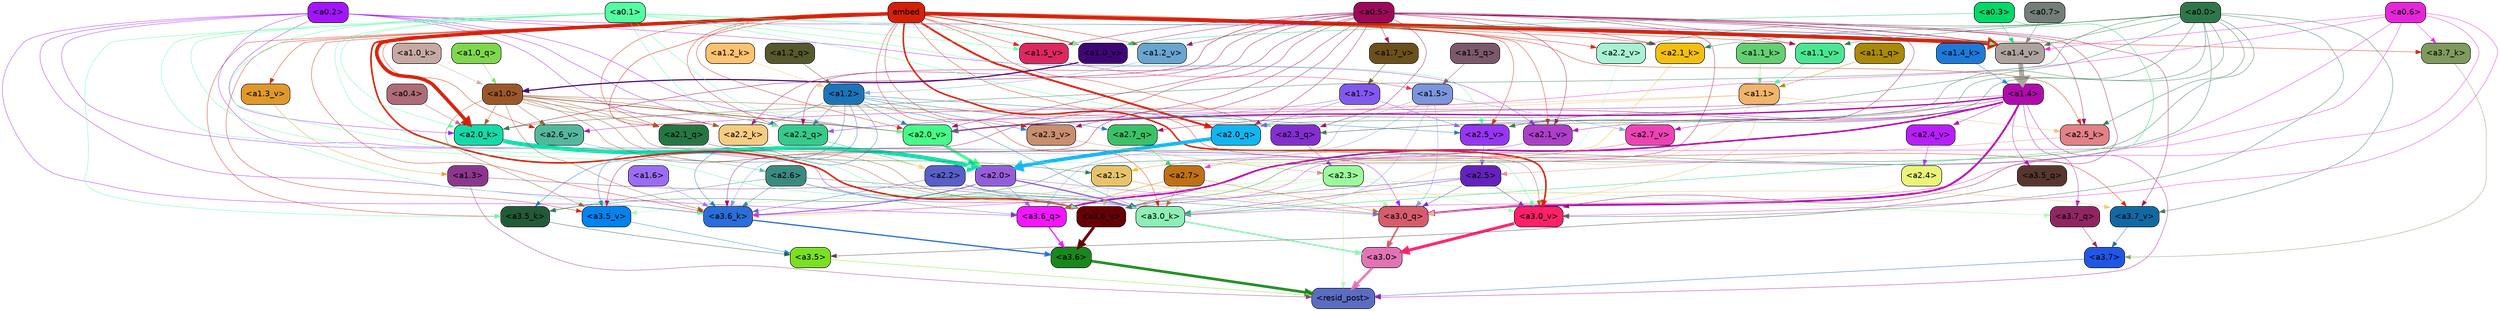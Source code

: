strict digraph "" {
	graph [bgcolor=transparent,
		layout=dot,
		overlap=false,
		splines=true
	];
	"<a3.7>"	[color=black,
		fillcolor="#2156e5",
		fontname=Helvetica,
		shape=box,
		style="filled, rounded"];
	"<resid_post>"	[color=black,
		fillcolor="#5a6dc3",
		fontname=Helvetica,
		shape=box,
		style="filled, rounded"];
	"<a3.7>" -> "<resid_post>"	[color="#2156e5",
		penwidth=0.6239100098609924];
	"<a3.6>"	[color=black,
		fillcolor="#18871c",
		fontname=Helvetica,
		shape=box,
		style="filled, rounded"];
	"<a3.6>" -> "<resid_post>"	[color="#18871c",
		penwidth=4.569062113761902];
	"<a3.5>"	[color=black,
		fillcolor="#7ae021",
		fontname=Helvetica,
		shape=box,
		style="filled, rounded"];
	"<a3.5>" -> "<resid_post>"	[color="#7ae021",
		penwidth=0.6];
	"<a3.0>"	[color=black,
		fillcolor="#e273b5",
		fontname=Helvetica,
		shape=box,
		style="filled, rounded"];
	"<a3.0>" -> "<resid_post>"	[color="#e273b5",
		penwidth=4.283544182777405];
	"<a2.3>"	[color=black,
		fillcolor="#9cfc9b",
		fontname=Helvetica,
		shape=box,
		style="filled, rounded"];
	"<a2.3>" -> "<resid_post>"	[color="#9cfc9b",
		penwidth=0.6];
	"<a3.7_q>"	[color=black,
		fillcolor="#902661",
		fontname=Helvetica,
		shape=box,
		style="filled, rounded"];
	"<a2.3>" -> "<a3.7_q>"	[color="#9cfc9b",
		penwidth=0.6];
	"<a3.6_q>"	[color=black,
		fillcolor="#f316ff",
		fontname=Helvetica,
		shape=box,
		style="filled, rounded"];
	"<a2.3>" -> "<a3.6_q>"	[color="#9cfc9b",
		penwidth=0.6];
	"<a3.0_q>"	[color=black,
		fillcolor="#d75c6b",
		fontname=Helvetica,
		shape=box,
		style="filled, rounded"];
	"<a2.3>" -> "<a3.0_q>"	[color="#9cfc9b",
		penwidth=0.6];
	"<a3.0_k>"	[color=black,
		fillcolor="#8cefb5",
		fontname=Helvetica,
		shape=box,
		style="filled, rounded"];
	"<a2.3>" -> "<a3.0_k>"	[color="#9cfc9b",
		penwidth=0.6];
	"<a3.6_v>"	[color=black,
		fillcolor="#650105",
		fontname=Helvetica,
		shape=box,
		style="filled, rounded"];
	"<a2.3>" -> "<a3.6_v>"	[color="#9cfc9b",
		penwidth=0.6];
	"<a3.5_v>"	[color=black,
		fillcolor="#0083ee",
		fontname=Helvetica,
		shape=box,
		style="filled, rounded"];
	"<a2.3>" -> "<a3.5_v>"	[color="#9cfc9b",
		penwidth=0.6];
	"<a3.0_v>"	[color=black,
		fillcolor="#ff2166",
		fontname=Helvetica,
		shape=box,
		style="filled, rounded"];
	"<a2.3>" -> "<a3.0_v>"	[color="#9cfc9b",
		penwidth=0.6];
	"<a1.4>"	[color=black,
		fillcolor="#b00bac",
		fontname=Helvetica,
		shape=box,
		style="filled, rounded"];
	"<a1.4>" -> "<resid_post>"	[color="#b00bac",
		penwidth=0.6];
	"<a1.4>" -> "<a3.7_q>"	[color="#b00bac",
		penwidth=0.6];
	"<a1.4>" -> "<a3.6_q>"	[color="#b00bac",
		penwidth=2.7934007048606873];
	"<a3.5_q>"	[color=black,
		fillcolor="#57362f",
		fontname=Helvetica,
		shape=box,
		style="filled, rounded"];
	"<a1.4>" -> "<a3.5_q>"	[color="#b00bac",
		penwidth=0.6];
	"<a1.4>" -> "<a3.0_q>"	[color="#b00bac",
		penwidth=3.340754985809326];
	"<a2.3_q>"	[color=black,
		fillcolor="#842dd1",
		fontname=Helvetica,
		shape=box,
		style="filled, rounded"];
	"<a1.4>" -> "<a2.3_q>"	[color="#b00bac",
		penwidth=0.6];
	"<a2.7_v>"	[color=black,
		fillcolor="#ee42b4",
		fontname=Helvetica,
		shape=box,
		style="filled, rounded"];
	"<a1.4>" -> "<a2.7_v>"	[color="#b00bac",
		penwidth=0.6];
	"<a2.6_v>"	[color=black,
		fillcolor="#53b89b",
		fontname=Helvetica,
		shape=box,
		style="filled, rounded"];
	"<a1.4>" -> "<a2.6_v>"	[color="#b00bac",
		penwidth=0.6];
	"<a2.5_v>"	[color=black,
		fillcolor="#9735f4",
		fontname=Helvetica,
		shape=box,
		style="filled, rounded"];
	"<a1.4>" -> "<a2.5_v>"	[color="#b00bac",
		penwidth=0.6];
	"<a2.4_v>"	[color=black,
		fillcolor="#b91dfd",
		fontname=Helvetica,
		shape=box,
		style="filled, rounded"];
	"<a1.4>" -> "<a2.4_v>"	[color="#b00bac",
		penwidth=0.6];
	"<a2.1_v>"	[color=black,
		fillcolor="#ad3ec9",
		fontname=Helvetica,
		shape=box,
		style="filled, rounded"];
	"<a1.4>" -> "<a2.1_v>"	[color="#b00bac",
		penwidth=0.6];
	"<a2.0_v>"	[color=black,
		fillcolor="#44fe87",
		fontname=Helvetica,
		shape=box,
		style="filled, rounded"];
	"<a1.4>" -> "<a2.0_v>"	[color="#b00bac",
		penwidth=2.268759250640869];
	"<a1.3>"	[color=black,
		fillcolor="#8c368d",
		fontname=Helvetica,
		shape=box,
		style="filled, rounded"];
	"<a1.3>" -> "<resid_post>"	[color="#8c368d",
		penwidth=0.6];
	"<a1.3>" -> "<a3.6_v>"	[color="#8c368d",
		penwidth=0.6];
	"<a3.7_q>" -> "<a3.7>"	[color="#902661",
		penwidth=0.6];
	"<a3.6_q>" -> "<a3.6>"	[color="#f316ff",
		penwidth=2.0347584784030914];
	"<a3.5_q>" -> "<a3.5>"	[color="#57362f",
		penwidth=0.6];
	"<a3.0_q>" -> "<a3.0>"	[color="#d75c6b",
		penwidth=2.8635367155075073];
	"<a3.7_k>"	[color=black,
		fillcolor="#7e9a5c",
		fontname=Helvetica,
		shape=box,
		style="filled, rounded"];
	"<a3.7_k>" -> "<a3.7>"	[color="#7e9a5c",
		penwidth=0.6];
	"<a3.6_k>"	[color=black,
		fillcolor="#296eda",
		fontname=Helvetica,
		shape=box,
		style="filled, rounded"];
	"<a3.6_k>" -> "<a3.6>"	[color="#296eda",
		penwidth=2.1760786175727844];
	"<a3.5_k>"	[color=black,
		fillcolor="#225936",
		fontname=Helvetica,
		shape=box,
		style="filled, rounded"];
	"<a3.5_k>" -> "<a3.5>"	[color="#225936",
		penwidth=0.6];
	"<a3.0_k>" -> "<a3.0>"	[color="#8cefb5",
		penwidth=2.632905662059784];
	"<a3.7_v>"	[color=black,
		fillcolor="#1069a3",
		fontname=Helvetica,
		shape=box,
		style="filled, rounded"];
	"<a3.7_v>" -> "<a3.7>"	[color="#1069a3",
		penwidth=0.6];
	"<a3.6_v>" -> "<a3.6>"	[color="#650105",
		penwidth=4.981305837631226];
	"<a3.5_v>" -> "<a3.5>"	[color="#0083ee",
		penwidth=0.6];
	"<a3.0_v>" -> "<a3.0>"	[color="#ff2166",
		penwidth=5.168330669403076];
	"<a2.7>"	[color=black,
		fillcolor="#c07015",
		fontname=Helvetica,
		shape=box,
		style="filled, rounded"];
	"<a2.7>" -> "<a3.6_q>"	[color="#c07015",
		penwidth=0.6];
	"<a2.7>" -> "<a3.0_q>"	[color="#c07015",
		penwidth=0.6];
	"<a2.7>" -> "<a3.0_k>"	[color="#c07015",
		penwidth=0.6];
	"<a2.6>"	[color=black,
		fillcolor="#3b8a80",
		fontname=Helvetica,
		shape=box,
		style="filled, rounded"];
	"<a2.6>" -> "<a3.6_q>"	[color="#3b8a80",
		penwidth=0.6];
	"<a2.6>" -> "<a3.0_q>"	[color="#3b8a80",
		penwidth=0.6];
	"<a2.6>" -> "<a3.6_k>"	[color="#3b8a80",
		penwidth=0.6];
	"<a2.6>" -> "<a3.5_k>"	[color="#3b8a80",
		penwidth=0.6];
	"<a2.6>" -> "<a3.0_k>"	[color="#3b8a80",
		penwidth=0.6];
	"<a2.1>"	[color=black,
		fillcolor="#e7c46b",
		fontname=Helvetica,
		shape=box,
		style="filled, rounded"];
	"<a2.1>" -> "<a3.6_q>"	[color="#e7c46b",
		penwidth=0.6];
	"<a2.1>" -> "<a3.0_q>"	[color="#e7c46b",
		penwidth=0.6];
	"<a2.1>" -> "<a3.6_k>"	[color="#e7c46b",
		penwidth=0.6];
	"<a2.1>" -> "<a3.0_k>"	[color="#e7c46b",
		penwidth=0.6];
	"<a2.1>" -> "<a3.7_v>"	[color="#e7c46b",
		penwidth=0.6];
	"<a2.1>" -> "<a3.6_v>"	[color="#e7c46b",
		penwidth=0.6];
	"<a2.0>"	[color=black,
		fillcolor="#945eda",
		fontname=Helvetica,
		shape=box,
		style="filled, rounded"];
	"<a2.0>" -> "<a3.6_q>"	[color="#945eda",
		penwidth=0.6];
	"<a2.0>" -> "<a3.0_q>"	[color="#945eda",
		penwidth=0.6];
	"<a2.0>" -> "<a3.6_k>"	[color="#945eda",
		penwidth=1.6382827460765839];
	"<a2.0>" -> "<a3.0_k>"	[color="#945eda",
		penwidth=2.161143198609352];
	"<a1.5>"	[color=black,
		fillcolor="#7d95dd",
		fontname=Helvetica,
		shape=box,
		style="filled, rounded"];
	"<a1.5>" -> "<a3.6_q>"	[color="#7d95dd",
		penwidth=0.6];
	"<a1.5>" -> "<a3.0_q>"	[color="#7d95dd",
		penwidth=0.6];
	"<a1.5>" -> "<a3.6_k>"	[color="#7d95dd",
		penwidth=0.6];
	"<a1.5>" -> "<a3.0_k>"	[color="#7d95dd",
		penwidth=0.6];
	"<a1.5>" -> "<a2.7_v>"	[color="#7d95dd",
		penwidth=0.6];
	"<a0.2>"	[color=black,
		fillcolor="#a315fe",
		fontname=Helvetica,
		shape=box,
		style="filled, rounded"];
	"<a0.2>" -> "<a3.6_q>"	[color="#a315fe",
		penwidth=0.6];
	"<a0.2>" -> "<a3.0_q>"	[color="#a315fe",
		penwidth=0.6];
	"<a0.2>" -> "<a3.6_k>"	[color="#a315fe",
		penwidth=0.6];
	"<a0.2>" -> "<a3.0_k>"	[color="#a315fe",
		penwidth=0.6];
	"<a2.2_q>"	[color=black,
		fillcolor="#34cb8b",
		fontname=Helvetica,
		shape=box,
		style="filled, rounded"];
	"<a0.2>" -> "<a2.2_q>"	[color="#a315fe",
		penwidth=0.6];
	"<a2.2_k>"	[color=black,
		fillcolor="#f6cc80",
		fontname=Helvetica,
		shape=box,
		style="filled, rounded"];
	"<a0.2>" -> "<a2.2_k>"	[color="#a315fe",
		penwidth=0.6];
	"<a2.0_k>"	[color=black,
		fillcolor="#11dba8",
		fontname=Helvetica,
		shape=box,
		style="filled, rounded"];
	"<a0.2>" -> "<a2.0_k>"	[color="#a315fe",
		penwidth=0.6];
	"<a0.2>" -> "<a2.1_v>"	[color="#a315fe",
		penwidth=0.6];
	"<a0.2>" -> "<a2.0_v>"	[color="#a315fe",
		penwidth=0.6];
	"<a1.4_v>"	[color=black,
		fillcolor="#ada39e",
		fontname=Helvetica,
		shape=box,
		style="filled, rounded"];
	"<a0.2>" -> "<a1.4_v>"	[color="#a315fe",
		penwidth=0.6];
	"<a2.5>"	[color=black,
		fillcolor="#6421bd",
		fontname=Helvetica,
		shape=box,
		style="filled, rounded"];
	"<a2.5>" -> "<a3.0_q>"	[color="#6421bd",
		penwidth=0.6];
	"<a2.5>" -> "<a3.0_k>"	[color="#6421bd",
		penwidth=0.6];
	"<a2.5>" -> "<a3.6_v>"	[color="#6421bd",
		penwidth=0.6];
	"<a2.5>" -> "<a3.0_v>"	[color="#6421bd",
		penwidth=0.6];
	"<a2.4>"	[color=black,
		fillcolor="#e9f478",
		fontname=Helvetica,
		shape=box,
		style="filled, rounded"];
	"<a2.4>" -> "<a3.0_q>"	[color="#e9f478",
		penwidth=0.6];
	"<a1.1>"	[color=black,
		fillcolor="#f0b46b",
		fontname=Helvetica,
		shape=box,
		style="filled, rounded"];
	"<a1.1>" -> "<a3.0_q>"	[color="#f0b46b",
		penwidth=0.6];
	"<a1.1>" -> "<a3.0_k>"	[color="#f0b46b",
		penwidth=0.6];
	"<a2.5_k>"	[color=black,
		fillcolor="#e28186",
		fontname=Helvetica,
		shape=box,
		style="filled, rounded"];
	"<a1.1>" -> "<a2.5_k>"	[color="#f0b46b",
		penwidth=0.6];
	"<a1.1>" -> "<a2.0_k>"	[color="#f0b46b",
		penwidth=0.6];
	"<a1.1>" -> "<a2.0_v>"	[color="#f0b46b",
		penwidth=0.6];
	"<a0.6>"	[color=black,
		fillcolor="#e625db",
		fontname=Helvetica,
		shape=box,
		style="filled, rounded"];
	"<a0.6>" -> "<a3.7_k>"	[color="#e625db",
		penwidth=0.6];
	"<a0.6>" -> "<a3.6_k>"	[color="#e625db",
		penwidth=0.6];
	"<a0.6>" -> "<a3.0_k>"	[color="#e625db",
		penwidth=0.6];
	"<a0.6>" -> "<a3.6_v>"	[color="#e625db",
		penwidth=0.6];
	"<a0.6>" -> "<a3.0_v>"	[color="#e625db",
		penwidth=0.6];
	"<a0.6>" -> "<a2.2_q>"	[color="#e625db",
		penwidth=0.6];
	"<a0.6>" -> "<a1.4_v>"	[color="#e625db",
		penwidth=0.6];
	embed	[color=black,
		fillcolor="#d42009",
		fontname=Helvetica,
		shape=box,
		style="filled, rounded"];
	embed -> "<a3.7_k>"	[color="#d42009",
		penwidth=0.6];
	embed -> "<a3.6_k>"	[color="#d42009",
		penwidth=0.6];
	embed -> "<a3.5_k>"	[color="#d42009",
		penwidth=0.6];
	embed -> "<a3.0_k>"	[color="#d42009",
		penwidth=0.6];
	embed -> "<a3.7_v>"	[color="#d42009",
		penwidth=0.6];
	embed -> "<a3.6_v>"	[color="#d42009",
		penwidth=2.7825746536254883];
	embed -> "<a3.5_v>"	[color="#d42009",
		penwidth=0.6];
	embed -> "<a3.0_v>"	[color="#d42009",
		penwidth=2.6950180530548096];
	embed -> "<a2.3_q>"	[color="#d42009",
		penwidth=0.6];
	embed -> "<a2.2_q>"	[color="#d42009",
		penwidth=0.6];
	"<a2.1_q>"	[color=black,
		fillcolor="#257742",
		fontname=Helvetica,
		shape=box,
		style="filled, rounded"];
	embed -> "<a2.1_q>"	[color="#d42009",
		penwidth=0.6];
	"<a2.0_q>"	[color=black,
		fillcolor="#0eb6f2",
		fontname=Helvetica,
		shape=box,
		style="filled, rounded"];
	embed -> "<a2.0_q>"	[color="#d42009",
		penwidth=3.305941343307495];
	embed -> "<a2.5_k>"	[color="#d42009",
		penwidth=0.6];
	embed -> "<a2.2_k>"	[color="#d42009",
		penwidth=0.6698317527770996];
	"<a2.1_k>"	[color=black,
		fillcolor="#f5bf0f",
		fontname=Helvetica,
		shape=box,
		style="filled, rounded"];
	embed -> "<a2.1_k>"	[color="#d42009",
		penwidth=0.6];
	embed -> "<a2.0_k>"	[color="#d42009",
		penwidth=6.12570995092392];
	embed -> "<a2.6_v>"	[color="#d42009",
		penwidth=0.6];
	embed -> "<a2.5_v>"	[color="#d42009",
		penwidth=0.6];
	"<a2.3_v>"	[color=black,
		fillcolor="#c88e6e",
		fontname=Helvetica,
		shape=box,
		style="filled, rounded"];
	embed -> "<a2.3_v>"	[color="#d42009",
		penwidth=0.6];
	"<a2.2_v>"	[color=black,
		fillcolor="#a7f2d2",
		fontname=Helvetica,
		shape=box,
		style="filled, rounded"];
	embed -> "<a2.2_v>"	[color="#d42009",
		penwidth=0.6];
	embed -> "<a2.1_v>"	[color="#d42009",
		penwidth=0.6];
	embed -> "<a2.0_v>"	[color="#d42009",
		penwidth=0.6];
	"<a1.5_v>"	[color=black,
		fillcolor="#df2760",
		fontname=Helvetica,
		shape=box,
		style="filled, rounded"];
	embed -> "<a1.5_v>"	[color="#d42009",
		penwidth=0.6];
	embed -> "<a1.4_v>"	[color="#d42009",
		penwidth=6.590077131986618];
	"<a1.3_v>"	[color=black,
		fillcolor="#e09929",
		fontname=Helvetica,
		shape=box,
		style="filled, rounded"];
	embed -> "<a1.3_v>"	[color="#d42009",
		penwidth=0.6];
	"<a1.2_v>"	[color=black,
		fillcolor="#68a5d0",
		fontname=Helvetica,
		shape=box,
		style="filled, rounded"];
	embed -> "<a1.2_v>"	[color="#d42009",
		penwidth=0.6];
	"<a1.1_v>"	[color=black,
		fillcolor="#4ae793",
		fontname=Helvetica,
		shape=box,
		style="filled, rounded"];
	embed -> "<a1.1_v>"	[color="#d42009",
		penwidth=0.6];
	"<a1.0_v>"	[color=black,
		fillcolor="#3f0577",
		fontname=Helvetica,
		shape=box,
		style="filled, rounded"];
	embed -> "<a1.0_v>"	[color="#d42009",
		penwidth=1.2076449394226074];
	"<a2.2>"	[color=black,
		fillcolor="#585fc8",
		fontname=Helvetica,
		shape=box,
		style="filled, rounded"];
	"<a2.2>" -> "<a3.6_k>"	[color="#585fc8",
		penwidth=0.6];
	"<a2.2>" -> "<a3.0_k>"	[color="#585fc8",
		penwidth=0.6];
	"<a2.2>" -> "<a3.6_v>"	[color="#585fc8",
		penwidth=0.6];
	"<a1.6>"	[color=black,
		fillcolor="#996df6",
		fontname=Helvetica,
		shape=box,
		style="filled, rounded"];
	"<a1.6>" -> "<a3.6_k>"	[color="#996df6",
		penwidth=0.6];
	"<a1.2>"	[color=black,
		fillcolor="#1c74b8",
		fontname=Helvetica,
		shape=box,
		style="filled, rounded"];
	"<a1.2>" -> "<a3.6_k>"	[color="#1c74b8",
		penwidth=0.6];
	"<a1.2>" -> "<a3.5_k>"	[color="#1c74b8",
		penwidth=0.6];
	"<a1.2>" -> "<a3.0_k>"	[color="#1c74b8",
		penwidth=0.6];
	"<a1.2>" -> "<a3.5_v>"	[color="#1c74b8",
		penwidth=0.6];
	"<a2.7_q>"	[color=black,
		fillcolor="#3ac267",
		fontname=Helvetica,
		shape=box,
		style="filled, rounded"];
	"<a1.2>" -> "<a2.7_q>"	[color="#1c74b8",
		penwidth=0.6];
	"<a1.2>" -> "<a2.2_q>"	[color="#1c74b8",
		penwidth=0.6];
	"<a1.2>" -> "<a2.2_k>"	[color="#1c74b8",
		penwidth=0.6];
	"<a1.2>" -> "<a2.5_v>"	[color="#1c74b8",
		penwidth=0.6];
	"<a1.2>" -> "<a2.3_v>"	[color="#1c74b8",
		penwidth=0.6];
	"<a1.2>" -> "<a2.0_v>"	[color="#1c74b8",
		penwidth=0.6];
	"<a1.0>"	[color=black,
		fillcolor="#9b5729",
		fontname=Helvetica,
		shape=box,
		style="filled, rounded"];
	"<a1.0>" -> "<a3.6_k>"	[color="#9b5729",
		penwidth=0.6];
	"<a1.0>" -> "<a3.0_k>"	[color="#9b5729",
		penwidth=0.6];
	"<a1.0>" -> "<a3.6_v>"	[color="#9b5729",
		penwidth=0.6];
	"<a1.0>" -> "<a3.5_v>"	[color="#9b5729",
		penwidth=0.6];
	"<a1.0>" -> "<a3.0_v>"	[color="#9b5729",
		penwidth=0.6];
	"<a1.0>" -> "<a2.3_q>"	[color="#9b5729",
		penwidth=0.6];
	"<a1.0>" -> "<a2.2_q>"	[color="#9b5729",
		penwidth=0.6];
	"<a1.0>" -> "<a2.1_q>"	[color="#9b5729",
		penwidth=0.6];
	"<a1.0>" -> "<a2.2_k>"	[color="#9b5729",
		penwidth=0.6];
	"<a1.0>" -> "<a2.0_k>"	[color="#9b5729",
		penwidth=0.6];
	"<a1.0>" -> "<a2.6_v>"	[color="#9b5729",
		penwidth=0.6];
	"<a1.0>" -> "<a2.0_v>"	[color="#9b5729",
		penwidth=1.2213096618652344];
	"<a0.5>"	[color=black,
		fillcolor="#9c095a",
		fontname=Helvetica,
		shape=box,
		style="filled, rounded"];
	"<a0.5>" -> "<a3.6_k>"	[color="#9c095a",
		penwidth=0.6];
	"<a0.5>" -> "<a3.7_v>"	[color="#9c095a",
		penwidth=0.6];
	"<a0.5>" -> "<a3.6_v>"	[color="#9c095a",
		penwidth=0.6];
	"<a0.5>" -> "<a3.5_v>"	[color="#9c095a",
		penwidth=0.6];
	"<a0.5>" -> "<a3.0_v>"	[color="#9c095a",
		penwidth=0.6];
	"<a0.5>" -> "<a2.7_q>"	[color="#9c095a",
		penwidth=0.6];
	"<a0.5>" -> "<a2.3_q>"	[color="#9c095a",
		penwidth=0.6];
	"<a0.5>" -> "<a2.2_q>"	[color="#9c095a",
		penwidth=0.6];
	"<a0.5>" -> "<a2.0_q>"	[color="#9c095a",
		penwidth=0.6];
	"<a0.5>" -> "<a2.5_k>"	[color="#9c095a",
		penwidth=0.6];
	"<a0.5>" -> "<a2.2_k>"	[color="#9c095a",
		penwidth=0.6];
	"<a0.5>" -> "<a2.1_k>"	[color="#9c095a",
		penwidth=0.6];
	"<a0.5>" -> "<a2.0_k>"	[color="#9c095a",
		penwidth=0.6900839805603027];
	"<a0.5>" -> "<a2.3_v>"	[color="#9c095a",
		penwidth=0.6];
	"<a0.5>" -> "<a2.1_v>"	[color="#9c095a",
		penwidth=0.6];
	"<a0.5>" -> "<a2.0_v>"	[color="#9c095a",
		penwidth=0.6];
	"<a1.7_v>"	[color=black,
		fillcolor="#6b5019",
		fontname=Helvetica,
		shape=box,
		style="filled, rounded"];
	"<a0.5>" -> "<a1.7_v>"	[color="#9c095a",
		penwidth=0.6];
	"<a0.5>" -> "<a1.5_v>"	[color="#9c095a",
		penwidth=0.6];
	"<a0.5>" -> "<a1.4_v>"	[color="#9c095a",
		penwidth=0.9985027313232422];
	"<a0.5>" -> "<a1.2_v>"	[color="#9c095a",
		penwidth=0.6];
	"<a0.5>" -> "<a1.1_v>"	[color="#9c095a",
		penwidth=0.6];
	"<a0.5>" -> "<a1.0_v>"	[color="#9c095a",
		penwidth=0.6];
	"<a0.1>"	[color=black,
		fillcolor="#55fca2",
		fontname=Helvetica,
		shape=box,
		style="filled, rounded"];
	"<a0.1>" -> "<a3.6_k>"	[color="#55fca2",
		penwidth=0.6];
	"<a0.1>" -> "<a3.5_k>"	[color="#55fca2",
		penwidth=0.6];
	"<a0.1>" -> "<a3.0_k>"	[color="#55fca2",
		penwidth=0.6];
	"<a0.1>" -> "<a3.6_v>"	[color="#55fca2",
		penwidth=0.6];
	"<a0.1>" -> "<a3.0_v>"	[color="#55fca2",
		penwidth=0.6];
	"<a0.1>" -> "<a2.3_q>"	[color="#55fca2",
		penwidth=0.6];
	"<a0.1>" -> "<a2.2_q>"	[color="#55fca2",
		penwidth=0.6];
	"<a0.1>" -> "<a2.0_k>"	[color="#55fca2",
		penwidth=0.6];
	"<a0.1>" -> "<a2.5_v>"	[color="#55fca2",
		penwidth=0.6];
	"<a0.1>" -> "<a2.0_v>"	[color="#55fca2",
		penwidth=0.6];
	"<a0.1>" -> "<a1.5_v>"	[color="#55fca2",
		penwidth=0.6];
	"<a0.1>" -> "<a1.4_v>"	[color="#55fca2",
		penwidth=0.6];
	"<a0.1>" -> "<a1.0_v>"	[color="#55fca2",
		penwidth=0.6];
	"<a0.0>"	[color=black,
		fillcolor="#2f774a",
		fontname=Helvetica,
		shape=box,
		style="filled, rounded"];
	"<a0.0>" -> "<a3.5_k>"	[color="#2f774a",
		penwidth=0.6];
	"<a0.0>" -> "<a3.7_v>"	[color="#2f774a",
		penwidth=0.6];
	"<a0.0>" -> "<a3.6_v>"	[color="#2f774a",
		penwidth=0.6];
	"<a0.0>" -> "<a3.0_v>"	[color="#2f774a",
		penwidth=0.6];
	"<a0.0>" -> "<a2.3_q>"	[color="#2f774a",
		penwidth=0.6];
	"<a0.0>" -> "<a2.0_q>"	[color="#2f774a",
		penwidth=0.6];
	"<a0.0>" -> "<a2.5_k>"	[color="#2f774a",
		penwidth=0.6];
	"<a0.0>" -> "<a2.1_k>"	[color="#2f774a",
		penwidth=0.6];
	"<a0.0>" -> "<a2.0_k>"	[color="#2f774a",
		penwidth=0.6];
	"<a0.0>" -> "<a2.5_v>"	[color="#2f774a",
		penwidth=0.6];
	"<a0.0>" -> "<a2.2_v>"	[color="#2f774a",
		penwidth=0.6];
	"<a0.0>" -> "<a2.0_v>"	[color="#2f774a",
		penwidth=0.6];
	"<a0.0>" -> "<a1.4_v>"	[color="#2f774a",
		penwidth=0.6];
	"<a0.0>" -> "<a1.1_v>"	[color="#2f774a",
		penwidth=0.6];
	"<a0.3>"	[color=black,
		fillcolor="#05d769",
		fontname=Helvetica,
		shape=box,
		style="filled, rounded"];
	"<a0.3>" -> "<a3.0_k>"	[color="#05d769",
		penwidth=0.6];
	"<a0.3>" -> "<a1.4_v>"	[color="#05d769",
		penwidth=0.6];
	"<a0.3>" -> "<a1.0_v>"	[color="#05d769",
		penwidth=0.6];
	"<a2.7_q>" -> "<a2.7>"	[color="#3ac267",
		penwidth=0.6];
	"<a2.3_q>" -> "<a2.3>"	[color="#842dd1",
		penwidth=0.6];
	"<a2.2_q>" -> "<a2.2>"	[color="#34cb8b",
		penwidth=0.7553567886352539];
	"<a2.1_q>" -> "<a2.1>"	[color="#257742",
		penwidth=0.6];
	"<a2.0_q>" -> "<a2.0>"	[color="#0eb6f2",
		penwidth=6.256794691085815];
	"<a2.5_k>" -> "<a2.5>"	[color="#e28186",
		penwidth=0.6];
	"<a2.2_k>" -> "<a2.2>"	[color="#f6cc80",
		penwidth=0.8854708671569824];
	"<a2.1_k>" -> "<a2.1>"	[color="#f5bf0f",
		penwidth=0.6];
	"<a2.0_k>" -> "<a2.0>"	[color="#11dba8",
		penwidth=7.231504917144775];
	"<a2.7_v>" -> "<a2.7>"	[color="#ee42b4",
		penwidth=0.6];
	"<a2.6_v>" -> "<a2.6>"	[color="#53b89b",
		penwidth=0.6];
	"<a2.5_v>" -> "<a2.5>"	[color="#9735f4",
		penwidth=0.6];
	"<a2.4_v>" -> "<a2.4>"	[color="#b91dfd",
		penwidth=0.6];
	"<a2.3_v>" -> "<a2.3>"	[color="#c88e6e",
		penwidth=0.6];
	"<a2.2_v>" -> "<a2.2>"	[color="#a7f2d2",
		penwidth=0.6];
	"<a2.1_v>" -> "<a2.1>"	[color="#ad3ec9",
		penwidth=0.6];
	"<a2.0_v>" -> "<a2.0>"	[color="#44fe87",
		penwidth=5.231471925973892];
	"<a1.7>"	[color=black,
		fillcolor="#8159f0",
		fontname=Helvetica,
		shape=box,
		style="filled, rounded"];
	"<a1.7>" -> "<a2.2_q>"	[color="#8159f0",
		penwidth=0.6];
	"<a1.7>" -> "<a2.0_q>"	[color="#8159f0",
		penwidth=0.6];
	"<a1.7>" -> "<a2.5_v>"	[color="#8159f0",
		penwidth=0.6];
	"<a0.4>"	[color=black,
		fillcolor="#af6c78",
		fontname=Helvetica,
		shape=box,
		style="filled, rounded"];
	"<a0.4>" -> "<a2.0_k>"	[color="#af6c78",
		penwidth=0.6];
	"<a1.5_q>"	[color=black,
		fillcolor="#7b586a",
		fontname=Helvetica,
		shape=box,
		style="filled, rounded"];
	"<a1.5_q>" -> "<a1.5>"	[color="#7b586a",
		penwidth=0.6];
	"<a1.2_q>"	[color=black,
		fillcolor="#56582d",
		fontname=Helvetica,
		shape=box,
		style="filled, rounded"];
	"<a1.2_q>" -> "<a1.2>"	[color="#56582d",
		penwidth=0.6];
	"<a1.1_q>"	[color=black,
		fillcolor="#a98906",
		fontname=Helvetica,
		shape=box,
		style="filled, rounded"];
	"<a1.1_q>" -> "<a1.1>"	[color="#a98906",
		penwidth=0.6];
	"<a1.0_q>"	[color=black,
		fillcolor="#7ed74d",
		fontname=Helvetica,
		shape=box,
		style="filled, rounded"];
	"<a1.0_q>" -> "<a1.0>"	[color="#7ed74d",
		penwidth=0.6];
	"<a1.4_k>"	[color=black,
		fillcolor="#1c7ada",
		fontname=Helvetica,
		shape=box,
		style="filled, rounded"];
	"<a1.4_k>" -> "<a1.4>"	[color="#1c7ada",
		penwidth=0.6];
	"<a1.2_k>"	[color=black,
		fillcolor="#ffc270",
		fontname=Helvetica,
		shape=box,
		style="filled, rounded"];
	"<a1.2_k>" -> "<a1.2>"	[color="#ffc270",
		penwidth=0.6];
	"<a1.1_k>"	[color=black,
		fillcolor="#64cf72",
		fontname=Helvetica,
		shape=box,
		style="filled, rounded"];
	"<a1.1_k>" -> "<a1.1>"	[color="#64cf72",
		penwidth=0.6];
	"<a1.0_k>"	[color=black,
		fillcolor="#c6a9a1",
		fontname=Helvetica,
		shape=box,
		style="filled, rounded"];
	"<a1.0_k>" -> "<a1.0>"	[color="#c6a9a1",
		penwidth=0.6];
	"<a1.7_v>" -> "<a1.7>"	[color="#6b5019",
		penwidth=0.6];
	"<a1.5_v>" -> "<a1.5>"	[color="#df2760",
		penwidth=0.6];
	"<a1.4_v>" -> "<a1.4>"	[color="#ada39e",
		penwidth=8.36684274673462];
	"<a1.3_v>" -> "<a1.3>"	[color="#e09929",
		penwidth=0.6];
	"<a1.2_v>" -> "<a1.2>"	[color="#68a5d0",
		penwidth=0.6];
	"<a1.1_v>" -> "<a1.1>"	[color="#4ae793",
		penwidth=0.6];
	"<a1.0_v>" -> "<a1.0>"	[color="#3f0577",
		penwidth=1.9665732383728027];
	"<a0.7>"	[color=black,
		fillcolor="#737e78",
		fontname=Helvetica,
		shape=box,
		style="filled, rounded"];
	"<a0.7>" -> "<a1.4_v>"	[color="#737e78",
		penwidth=0.6];
}
